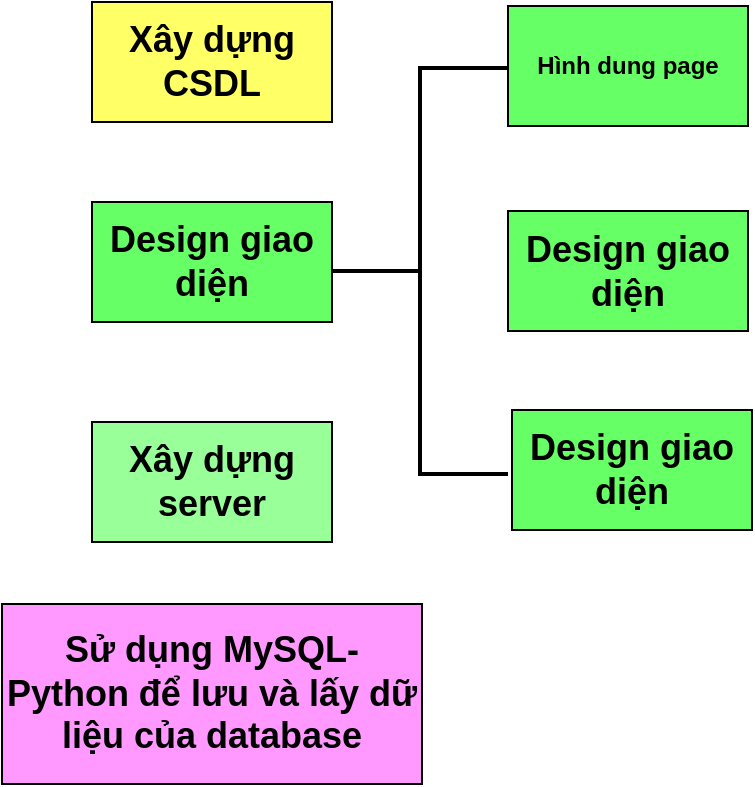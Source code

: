 <mxfile version="12.9.13" type="device"><diagram id="F9ESMSb9yeGiRh2TfwNr" name="Page-1"><mxGraphModel dx="1108" dy="584" grid="0" gridSize="10" guides="1" tooltips="1" connect="1" arrows="1" fold="1" page="1" pageScale="1" pageWidth="850" pageHeight="1100" math="0" shadow="0"><root><mxCell id="0"/><mxCell id="1" parent="0"/><mxCell id="PnLv6zRAgqXaXhiCjpZH-1" value="&lt;font style=&quot;font-size: 18px&quot;&gt;&lt;b&gt;Design giao diện&lt;/b&gt;&lt;/font&gt;" style="rounded=0;whiteSpace=wrap;html=1;fillColor=#66FF66;" vertex="1" parent="1"><mxGeometry x="120" y="150" width="120" height="60" as="geometry"/></mxCell><mxCell id="PnLv6zRAgqXaXhiCjpZH-2" value="&lt;font style=&quot;font-size: 18px&quot;&gt;&lt;b&gt;Xây dựng CSDL&lt;/b&gt;&lt;/font&gt;" style="rounded=0;whiteSpace=wrap;html=1;fillColor=#FFFF66;" vertex="1" parent="1"><mxGeometry x="120" y="50" width="120" height="60" as="geometry"/></mxCell><mxCell id="PnLv6zRAgqXaXhiCjpZH-5" value="&lt;font style=&quot;font-size: 18px&quot;&gt;&lt;b&gt;Xây dựng server&lt;/b&gt;&lt;/font&gt;" style="rounded=0;whiteSpace=wrap;html=1;fillColor=#99FF99;" vertex="1" parent="1"><mxGeometry x="120" y="260" width="120" height="60" as="geometry"/></mxCell><mxCell id="PnLv6zRAgqXaXhiCjpZH-6" value="&lt;font style=&quot;font-size: 18px&quot;&gt;&lt;b&gt;Sử dụng MySQL-Python để lưu và lấy dữ liệu của database&lt;/b&gt;&lt;/font&gt;" style="rounded=0;whiteSpace=wrap;html=1;fillColor=#FF99FF;" vertex="1" parent="1"><mxGeometry x="75" y="351" width="210" height="90" as="geometry"/></mxCell><mxCell id="PnLv6zRAgqXaXhiCjpZH-7" value="&lt;font style=&quot;font-size: 12px&quot;&gt;&lt;b&gt;Hình dung page&lt;/b&gt;&lt;/font&gt;" style="rounded=0;whiteSpace=wrap;html=1;fillColor=#66FF66;" vertex="1" parent="1"><mxGeometry x="328" y="52" width="120" height="60" as="geometry"/></mxCell><mxCell id="PnLv6zRAgqXaXhiCjpZH-8" value="" style="strokeWidth=2;html=1;shape=mxgraph.flowchart.annotation_2;align=left;labelPosition=right;pointerEvents=1;fillColor=#FF99FF;" vertex="1" parent="1"><mxGeometry x="240" y="83" width="88" height="203" as="geometry"/></mxCell><mxCell id="PnLv6zRAgqXaXhiCjpZH-10" value="&lt;font style=&quot;font-size: 18px&quot;&gt;&lt;b&gt;Design giao diện&lt;/b&gt;&lt;/font&gt;" style="rounded=0;whiteSpace=wrap;html=1;fillColor=#66FF66;" vertex="1" parent="1"><mxGeometry x="328" y="154.5" width="120" height="60" as="geometry"/></mxCell><mxCell id="PnLv6zRAgqXaXhiCjpZH-11" value="&lt;font style=&quot;font-size: 18px&quot;&gt;&lt;b&gt;Design giao diện&lt;/b&gt;&lt;/font&gt;" style="rounded=0;whiteSpace=wrap;html=1;fillColor=#66FF66;" vertex="1" parent="1"><mxGeometry x="330" y="254" width="120" height="60" as="geometry"/></mxCell></root></mxGraphModel></diagram></mxfile>